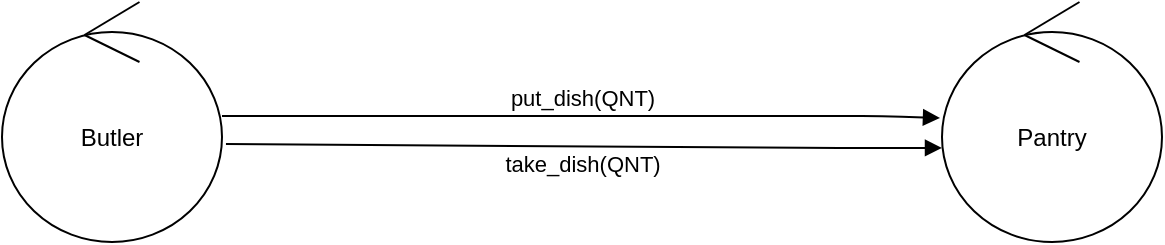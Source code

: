 <mxfile version="11.3.0" type="device" pages="1"><diagram id="6MMAokwmeMVuodOzpxi8" name="Page-1"><mxGraphModel dx="854" dy="504" grid="1" gridSize="10" guides="1" tooltips="1" connect="1" arrows="1" fold="1" page="1" pageScale="1" pageWidth="827" pageHeight="1169" math="0" shadow="0"><root><mxCell id="0"/><mxCell id="1" parent="0"/><mxCell id="1PAZoLFOte-wO0nQz_jJ-5" value="Butler" style="ellipse;shape=umlControl;whiteSpace=wrap;html=1;" parent="1" vertex="1"><mxGeometry x="130" y="210" width="110" height="120" as="geometry"/></mxCell><mxCell id="1PAZoLFOte-wO0nQz_jJ-6" value="Pantry" style="ellipse;shape=umlControl;whiteSpace=wrap;html=1;" parent="1" vertex="1"><mxGeometry x="600" y="210" width="110" height="120" as="geometry"/></mxCell><mxCell id="1PAZoLFOte-wO0nQz_jJ-7" value="put_dish(QNT)" style="html=1;verticalAlign=bottom;endArrow=none;entryX=1;entryY=0.475;entryDx=0;entryDy=0;entryPerimeter=0;exitX=-0.009;exitY=0.483;exitDx=0;exitDy=0;exitPerimeter=0;startArrow=block;startFill=1;endFill=0;" parent="1" source="1PAZoLFOte-wO0nQz_jJ-6" target="1PAZoLFOte-wO0nQz_jJ-5" edge="1"><mxGeometry width="80" relative="1" as="geometry"><mxPoint x="660" y="220" as="sourcePoint"/><mxPoint x="210" y="209.04" as="targetPoint"/><Array as="points"><mxPoint x="570" y="267"/><mxPoint x="290" y="267"/></Array></mxGeometry></mxCell><mxCell id="1PAZoLFOte-wO0nQz_jJ-8" value="take_dish(QNT)" style="html=1;verticalAlign=bottom;endArrow=block;exitX=1.018;exitY=0.592;exitDx=0;exitDy=0;exitPerimeter=0;entryX=0;entryY=0.608;entryDx=0;entryDy=0;entryPerimeter=0;startArrow=none;startFill=0;endFill=1;" parent="1" source="1PAZoLFOte-wO0nQz_jJ-5" target="1PAZoLFOte-wO0nQz_jJ-6" edge="1"><mxGeometry x="-0.005" y="-18" width="80" relative="1" as="geometry"><mxPoint x="185.2" y="332.72" as="sourcePoint"/><mxPoint x="587.5" y="330" as="targetPoint"/><Array as="points"><mxPoint x="540" y="283"/></Array><mxPoint as="offset"/></mxGeometry></mxCell></root></mxGraphModel></diagram></mxfile>